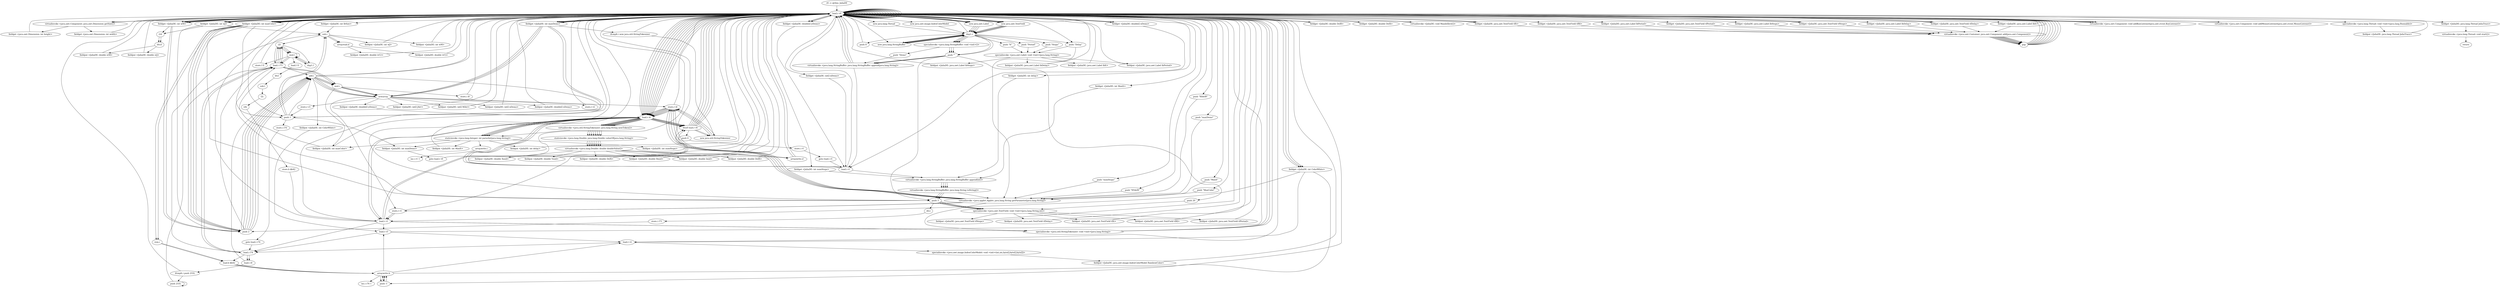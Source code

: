 digraph "" {
    "r0 := @this: JuliaDE"
    "load.r r0"
    "r0 := @this: JuliaDE"->"load.r r0";
    "load.r r0"->"load.r r0";
    "virtualinvoke <java.awt.Component: java.awt.Dimension getSize()>"
    "load.r r0"->"virtualinvoke <java.awt.Component: java.awt.Dimension getSize()>";
    "fieldget <java.awt.Dimension: int height>"
    "virtualinvoke <java.awt.Component: java.awt.Dimension getSize()>"->"fieldget <java.awt.Dimension: int height>";
    "fieldget <java.awt.Dimension: int height>"->"load.r r0";
    "fieldget <JuliaDE: int lbSize>"
    "load.r r0"->"fieldget <JuliaDE: int lbSize>";
    "sub.i"
    "fieldget <JuliaDE: int lbSize>"->"sub.i";
    "fieldput <JuliaDE: int wJ>"
    "sub.i"->"fieldput <JuliaDE: int wJ>";
    "fieldput <JuliaDE: int wJ>"->"load.r r0";
    "load.r r0"->"load.r r0";
    "load.r r0"->"virtualinvoke <java.awt.Component: java.awt.Dimension getSize()>";
    "fieldget <java.awt.Dimension: int width>"
    "virtualinvoke <java.awt.Component: java.awt.Dimension getSize()>"->"fieldget <java.awt.Dimension: int width>";
    "fieldget <java.awt.Dimension: int width>"->"load.r r0";
    "fieldget <JuliaDE: int wJ>"
    "load.r r0"->"fieldget <JuliaDE: int wJ>";
    "fieldget <JuliaDE: int wJ>"->"sub.i";
    "fieldput <JuliaDE: int wM>"
    "sub.i"->"fieldput <JuliaDE: int wM>";
    "fieldput <JuliaDE: int wM>"->"load.r r0";
    "load.r r0"->"load.r r0";
    "load.r r0"->"fieldget <JuliaDE: int wJ>";
    "fieldget <JuliaDE: int wJ>"->"load.r r0";
    "load.r r0"->"fieldget <JuliaDE: int wJ>";
    "push 2"
    "fieldget <JuliaDE: int wJ>"->"push 2";
    "add.i"
    "push 2"->"add.i";
    "mul.i"
    "add.i"->"mul.i";
    "newarray"
    "mul.i"->"newarray";
    "fieldput <JuliaDE: int[] JArr>"
    "newarray"->"fieldput <JuliaDE: int[] JArr>";
    "fieldput <JuliaDE: int[] JArr>"->"load.r r0";
    "load.r r0"->"load.r r0";
    "fieldget <JuliaDE: int wM>"
    "load.r r0"->"fieldget <JuliaDE: int wM>";
    "fieldget <JuliaDE: int wM>"->"load.r r0";
    "load.r r0"->"fieldget <JuliaDE: int wM>";
    "fieldget <JuliaDE: int wM>"->"push 2";
    "push 2"->"add.i";
    "add.i"->"mul.i";
    "mul.i"->"newarray";
    "fieldput <JuliaDE: int[] MArr>"
    "newarray"->"fieldput <JuliaDE: int[] MArr>";
    "fieldput <JuliaDE: int[] MArr>"->"load.r r0";
    "push \"MaxIt\""
    "load.r r0"->"push \"MaxIt\"";
    "virtualinvoke <java.applet.Applet: java.lang.String getParameter(java.lang.String)>"
    "push \"MaxIt\""->"virtualinvoke <java.applet.Applet: java.lang.String getParameter(java.lang.String)>";
    "store.r i0"
    "virtualinvoke <java.applet.Applet: java.lang.String getParameter(java.lang.String)>"->"store.r i0";
    "load.r i0"
    "store.r i0"->"load.r i0";
    "ifnull load.r r0"
    "load.r i0"->"ifnull load.r r0";
    "ifnull load.r r0"->"load.r r0";
    "load.r r0"->"load.r i0";
    "staticinvoke <java.lang.Integer: int parseInt(java.lang.String)>"
    "load.r i0"->"staticinvoke <java.lang.Integer: int parseInt(java.lang.String)>";
    "fieldput <JuliaDE: int MaxIt>"
    "staticinvoke <java.lang.Integer: int parseInt(java.lang.String)>"->"fieldput <JuliaDE: int MaxIt>";
    "fieldput <JuliaDE: int MaxIt>"->"load.r r0";
    "push \"MaxColor\""
    "load.r r0"->"push \"MaxColor\"";
    "push \"MaxColor\""->"virtualinvoke <java.applet.Applet: java.lang.String getParameter(java.lang.String)>";
    "virtualinvoke <java.applet.Applet: java.lang.String getParameter(java.lang.String)>"->"store.r i0";
    "store.r i0"->"load.r i0";
    "load.r i0"->"ifnull load.r r0";
    "ifnull load.r r0"->"load.r r0";
    "load.r r0"->"load.r i0";
    "load.r i0"->"staticinvoke <java.lang.Integer: int parseInt(java.lang.String)>";
    "fieldput <JuliaDE: int maxColor>"
    "staticinvoke <java.lang.Integer: int parseInt(java.lang.String)>"->"fieldput <JuliaDE: int maxColor>";
    "fieldput <JuliaDE: int maxColor>"->"load.r r0";
    "push \"Delay\""
    "load.r r0"->"push \"Delay\"";
    "push \"Delay\""->"virtualinvoke <java.applet.Applet: java.lang.String getParameter(java.lang.String)>";
    "virtualinvoke <java.applet.Applet: java.lang.String getParameter(java.lang.String)>"->"store.r i0";
    "store.r i0"->"load.r i0";
    "load.r i0"->"ifnull load.r r0";
    "ifnull load.r r0"->"load.r r0";
    "load.r r0"->"load.r i0";
    "load.r i0"->"staticinvoke <java.lang.Integer: int parseInt(java.lang.String)>";
    "fieldput <JuliaDE: int delay>"
    "staticinvoke <java.lang.Integer: int parseInt(java.lang.String)>"->"fieldput <JuliaDE: int delay>";
    "fieldput <JuliaDE: int delay>"->"load.r r0";
    "push \"numSteps\""
    "load.r r0"->"push \"numSteps\"";
    "push \"numSteps\""->"virtualinvoke <java.applet.Applet: java.lang.String getParameter(java.lang.String)>";
    "virtualinvoke <java.applet.Applet: java.lang.String getParameter(java.lang.String)>"->"store.r i0";
    "store.r i0"->"load.r i0";
    "load.r i0"->"ifnull load.r r0";
    "ifnull load.r r0"->"load.r r0";
    "load.r r0"->"load.r i0";
    "load.r i0"->"staticinvoke <java.lang.Integer: int parseInt(java.lang.String)>";
    "fieldput <JuliaDE: int numSteps>"
    "staticinvoke <java.lang.Integer: int parseInt(java.lang.String)>"->"fieldput <JuliaDE: int numSteps>";
    "fieldput <JuliaDE: int numSteps>"->"load.r r0";
    "push \"XYdelX\""
    "load.r r0"->"push \"XYdelX\"";
    "push \"XYdelX\""->"virtualinvoke <java.applet.Applet: java.lang.String getParameter(java.lang.String)>";
    "store.r r1"
    "virtualinvoke <java.applet.Applet: java.lang.String getParameter(java.lang.String)>"->"store.r r1";
    "load.r r1"
    "store.r r1"->"load.r r1";
    "load.r r1"->"ifnull load.r r0";
    "new java.util.StringTokenizer"
    "ifnull load.r r0"->"new java.util.StringTokenizer";
    "new java.util.StringTokenizer"->"store.r i0";
    "store.r i0"->"load.r i0";
    "load.r i0"->"load.r r1";
    "specialinvoke <java.util.StringTokenizer: void <init>(java.lang.String)>"
    "load.r r1"->"specialinvoke <java.util.StringTokenizer: void <init>(java.lang.String)>";
    "specialinvoke <java.util.StringTokenizer: void <init>(java.lang.String)>"->"load.r r0";
    "load.r r0"->"load.r i0";
    "virtualinvoke <java.util.StringTokenizer: java.lang.String nextToken()>"
    "load.r i0"->"virtualinvoke <java.util.StringTokenizer: java.lang.String nextToken()>";
    "staticinvoke <java.lang.Double: java.lang.Double valueOf(java.lang.String)>"
    "virtualinvoke <java.util.StringTokenizer: java.lang.String nextToken()>"->"staticinvoke <java.lang.Double: java.lang.Double valueOf(java.lang.String)>";
    "virtualinvoke <java.lang.Double: double doubleValue()>"
    "staticinvoke <java.lang.Double: java.lang.Double valueOf(java.lang.String)>"->"virtualinvoke <java.lang.Double: double doubleValue()>";
    "fieldput <JuliaDE: double Xmid>"
    "virtualinvoke <java.lang.Double: double doubleValue()>"->"fieldput <JuliaDE: double Xmid>";
    "fieldput <JuliaDE: double Xmid>"->"load.r r0";
    "load.r r0"->"load.r i0";
    "load.r i0"->"virtualinvoke <java.util.StringTokenizer: java.lang.String nextToken()>";
    "virtualinvoke <java.util.StringTokenizer: java.lang.String nextToken()>"->"staticinvoke <java.lang.Double: java.lang.Double valueOf(java.lang.String)>";
    "staticinvoke <java.lang.Double: java.lang.Double valueOf(java.lang.String)>"->"virtualinvoke <java.lang.Double: double doubleValue()>";
    "fieldput <JuliaDE: double Ymid>"
    "virtualinvoke <java.lang.Double: double doubleValue()>"->"fieldput <JuliaDE: double Ymid>";
    "fieldput <JuliaDE: double Ymid>"->"load.r r0";
    "load.r r0"->"load.r i0";
    "load.r i0"->"virtualinvoke <java.util.StringTokenizer: java.lang.String nextToken()>";
    "virtualinvoke <java.util.StringTokenizer: java.lang.String nextToken()>"->"staticinvoke <java.lang.Double: java.lang.Double valueOf(java.lang.String)>";
    "staticinvoke <java.lang.Double: java.lang.Double valueOf(java.lang.String)>"->"virtualinvoke <java.lang.Double: double doubleValue()>";
    "fieldput <JuliaDE: double DelX>"
    "virtualinvoke <java.lang.Double: double doubleValue()>"->"fieldput <JuliaDE: double DelX>";
    "fieldput <JuliaDE: double DelX>"->"load.r r0";
    "push \"RIdelR\""
    "load.r r0"->"push \"RIdelR\"";
    "push \"RIdelR\""->"virtualinvoke <java.applet.Applet: java.lang.String getParameter(java.lang.String)>";
    "virtualinvoke <java.applet.Applet: java.lang.String getParameter(java.lang.String)>"->"store.r r1";
    "store.r r1"->"load.r r1";
    "load.r r1"->"ifnull load.r r0";
    "ifnull load.r r0"->"new java.util.StringTokenizer";
    "new java.util.StringTokenizer"->"store.r i0";
    "store.r i0"->"load.r i0";
    "load.r i0"->"load.r r1";
    "load.r r1"->"specialinvoke <java.util.StringTokenizer: void <init>(java.lang.String)>";
    "specialinvoke <java.util.StringTokenizer: void <init>(java.lang.String)>"->"load.r r0";
    "load.r r0"->"load.r i0";
    "load.r i0"->"virtualinvoke <java.util.StringTokenizer: java.lang.String nextToken()>";
    "virtualinvoke <java.util.StringTokenizer: java.lang.String nextToken()>"->"staticinvoke <java.lang.Double: java.lang.Double valueOf(java.lang.String)>";
    "staticinvoke <java.lang.Double: java.lang.Double valueOf(java.lang.String)>"->"virtualinvoke <java.lang.Double: double doubleValue()>";
    "fieldput <JuliaDE: double Rmid>"
    "virtualinvoke <java.lang.Double: double doubleValue()>"->"fieldput <JuliaDE: double Rmid>";
    "fieldput <JuliaDE: double Rmid>"->"load.r r0";
    "load.r r0"->"load.r i0";
    "load.r i0"->"virtualinvoke <java.util.StringTokenizer: java.lang.String nextToken()>";
    "virtualinvoke <java.util.StringTokenizer: java.lang.String nextToken()>"->"staticinvoke <java.lang.Double: java.lang.Double valueOf(java.lang.String)>";
    "staticinvoke <java.lang.Double: java.lang.Double valueOf(java.lang.String)>"->"virtualinvoke <java.lang.Double: double doubleValue()>";
    "fieldput <JuliaDE: double Imid>"
    "virtualinvoke <java.lang.Double: double doubleValue()>"->"fieldput <JuliaDE: double Imid>";
    "fieldput <JuliaDE: double Imid>"->"load.r r0";
    "load.r r0"->"load.r i0";
    "load.r i0"->"virtualinvoke <java.util.StringTokenizer: java.lang.String nextToken()>";
    "virtualinvoke <java.util.StringTokenizer: java.lang.String nextToken()>"->"staticinvoke <java.lang.Double: java.lang.Double valueOf(java.lang.String)>";
    "staticinvoke <java.lang.Double: java.lang.Double valueOf(java.lang.String)>"->"virtualinvoke <java.lang.Double: double doubleValue()>";
    "fieldput <JuliaDE: double DelR>"
    "virtualinvoke <java.lang.Double: double doubleValue()>"->"fieldput <JuliaDE: double DelR>";
    "fieldput <JuliaDE: double DelR>"->"load.r r0";
    "push \"maxDemo\""
    "load.r r0"->"push \"maxDemo\"";
    "push \"maxDemo\""->"virtualinvoke <java.applet.Applet: java.lang.String getParameter(java.lang.String)>";
    "virtualinvoke <java.applet.Applet: java.lang.String getParameter(java.lang.String)>"->"store.r i0";
    "store.r i0"->"load.r i0";
    "load.r i0"->"ifnull load.r r0";
    "ifnull load.r r0"->"load.r r0";
    "load.r r0"->"load.r i0";
    "load.r i0"->"staticinvoke <java.lang.Integer: int parseInt(java.lang.String)>";
    "fieldput <JuliaDE: int maxDemo>"
    "staticinvoke <java.lang.Integer: int parseInt(java.lang.String)>"->"fieldput <JuliaDE: int maxDemo>";
    "goto load.r r0"
    "fieldput <JuliaDE: int maxDemo>"->"goto load.r r0";
    "goto load.r r0"->"load.r r0";
    "load.r r0"->"load.r r0";
    "fieldget <JuliaDE: int maxDemo>"
    "load.r r0"->"fieldget <JuliaDE: int maxDemo>";
    "fieldget <JuliaDE: int maxDemo>"->"newarray";
    "fieldput <JuliaDE: int[] nDemo>"
    "newarray"->"fieldput <JuliaDE: int[] nDemo>";
    "fieldput <JuliaDE: int[] nDemo>"->"load.r r0";
    "load.r r0"->"load.r r0";
    "load.r r0"->"fieldget <JuliaDE: int maxDemo>";
    "fieldget <JuliaDE: int maxDemo>"->"newarray";
    "fieldput <JuliaDE: double[] xDemo>"
    "newarray"->"fieldput <JuliaDE: double[] xDemo>";
    "fieldput <JuliaDE: double[] xDemo>"->"load.r r0";
    "load.r r0"->"load.r r0";
    "load.r r0"->"fieldget <JuliaDE: int maxDemo>";
    "fieldget <JuliaDE: int maxDemo>"->"newarray";
    "fieldput <JuliaDE: double[] yDemo>"
    "newarray"->"fieldput <JuliaDE: double[] yDemo>";
    "fieldput <JuliaDE: double[] yDemo>"->"load.r i0";
    "load.r i0"->"ifnull load.r r0";
    "push 0"
    "ifnull load.r r0"->"push 0";
    "store.i r1"
    "push 0"->"store.i r1";
    "goto load.i r1"
    "store.i r1"->"goto load.i r1";
    "load.i r1"
    "goto load.i r1"->"load.i r1";
    "load.i r1"->"load.r r0";
    "load.r r0"->"fieldget <JuliaDE: int maxDemo>";
    "ifcmplt.i new java.util.StringTokenizer"
    "fieldget <JuliaDE: int maxDemo>"->"ifcmplt.i new java.util.StringTokenizer";
    "ifcmplt.i new java.util.StringTokenizer"->"load.r r0";
    "load.r r0"->"load.r r0";
    "fieldget <JuliaDE: double[] xDemo>"
    "load.r r0"->"fieldget <JuliaDE: double[] xDemo>";
    "fieldget <JuliaDE: double[] xDemo>"->"load.r r0";
    "load.r r0"->"fieldget <JuliaDE: int maxDemo>";
    "push 1"
    "fieldget <JuliaDE: int maxDemo>"->"push 1";
    "push 1"->"sub.i";
    "arrayread.d"
    "sub.i"->"arrayread.d";
    "fieldput <JuliaDE: double trCr>"
    "arrayread.d"->"fieldput <JuliaDE: double trCr>";
    "fieldput <JuliaDE: double trCr>"->"load.r r0";
    "load.r r0"->"load.r r0";
    "fieldget <JuliaDE: double[] yDemo>"
    "load.r r0"->"fieldget <JuliaDE: double[] yDemo>";
    "fieldget <JuliaDE: double[] yDemo>"->"load.r r0";
    "load.r r0"->"fieldget <JuliaDE: int maxDemo>";
    "fieldget <JuliaDE: int maxDemo>"->"push 1";
    "push 1"->"sub.i";
    "sub.i"->"arrayread.d";
    "fieldput <JuliaDE: double trCi>"
    "arrayread.d"->"fieldput <JuliaDE: double trCi>";
    "fieldput <JuliaDE: double trCi>"->"load.r r0";
    "fieldget <JuliaDE: int maxColor>"
    "load.r r0"->"fieldget <JuliaDE: int maxColor>";
    "push 3"
    "fieldget <JuliaDE: int maxColor>"->"push 3";
    "div.i"
    "push 3"->"div.i";
    "store.i i73"
    "div.i"->"store.i i73";
    "store.i i73"->"push 2";
    "load.i i73"
    "push 2"->"load.i i73";
    "load.i i73"->"mul.i";
    "store.i i0"
    "mul.i"->"store.i i0";
    "store.i i0"->"load.r r0";
    "load.r r0"->"push 3";
    "push 3"->"load.i i73";
    "load.i i73"->"mul.i";
    "mul.i"->"fieldput <JuliaDE: int maxColor>";
    "fieldput <JuliaDE: int maxColor>"->"load.i i73";
    "i2l"
    "load.i i73"->"i2l";
    "i2l"->"load.i i73";
    "load.i i73"->"i2l";
    "mul.l"
    "i2l"->"mul.l";
    "mul.l"->"load.i i73";
    "load.i i73"->"i2l";
    "i2l"->"mul.l";
    "mul.l"->"load.i i73";
    "load.i i73"->"i2l";
    "i2l"->"mul.l";
    "store.l l1"
    "mul.l"->"store.l l1";
    "store.l l1"->"load.r r0";
    "load.r r0"->"fieldget <JuliaDE: int maxColor>";
    "fieldget <JuliaDE: int maxColor>"->"push 2";
    "push 2"->"add.i";
    "add.i"->"newarray";
    "newarray"->"store.r r1";
    "store.r r1"->"load.r r0";
    "load.r r0"->"fieldget <JuliaDE: int maxColor>";
    "fieldget <JuliaDE: int maxColor>"->"push 2";
    "push 2"->"add.i";
    "add.i"->"newarray";
    "store.r r2"
    "newarray"->"store.r r2";
    "store.r r2"->"load.r r0";
    "load.r r0"->"fieldget <JuliaDE: int maxColor>";
    "fieldget <JuliaDE: int maxColor>"->"push 2";
    "push 2"->"add.i";
    "add.i"->"newarray";
    "store.r r3"
    "newarray"->"store.r r3";
    "store.r r3"->"push 1";
    "store.i i74"
    "push 1"->"store.i i74";
    "goto load.i i74"
    "store.i i74"->"goto load.i i74";
    "load.i i74"
    "goto load.i i74"->"load.i i74";
    "load.i i0"
    "load.i i74"->"load.i i0";
    "ifcmplt.i push 255L"
    "load.i i0"->"ifcmplt.i push 255L";
    "ifcmplt.i push 255L"->"load.r r0";
    "load.r r0"->"load.r r0";
    "load.r r0"->"fieldget <JuliaDE: int maxColor>";
    "fieldget <JuliaDE: int maxColor>"->"push 1";
    "push 1"->"add.i";
    "fieldput <JuliaDE: int ColorWhite>"
    "add.i"->"fieldput <JuliaDE: int ColorWhite>";
    "load.r r3"
    "fieldput <JuliaDE: int ColorWhite>"->"load.r r3";
    "load.r r3"->"load.r r0";
    "fieldget <JuliaDE: int ColorWhite>"
    "load.r r0"->"fieldget <JuliaDE: int ColorWhite>";
    "load.r r2"
    "fieldget <JuliaDE: int ColorWhite>"->"load.r r2";
    "load.r r2"->"load.r r0";
    "load.r r0"->"fieldget <JuliaDE: int ColorWhite>";
    "fieldget <JuliaDE: int ColorWhite>"->"load.r r1";
    "load.r r1"->"load.r r0";
    "load.r r0"->"fieldget <JuliaDE: int ColorWhite>";
    "push -1"
    "fieldget <JuliaDE: int ColorWhite>"->"push -1";
    "arraywrite.b"
    "push -1"->"arraywrite.b";
    "arraywrite.b"->"push -1";
    "push -1"->"arraywrite.b";
    "arraywrite.b"->"push -1";
    "push -1"->"arraywrite.b";
    "arraywrite.b"->"load.r r0";
    "new java.awt.image.IndexColorModel"
    "load.r r0"->"new java.awt.image.IndexColorModel";
    "dup1.r"
    "new java.awt.image.IndexColorModel"->"dup1.r";
    "push 8"
    "dup1.r"->"push 8";
    "push 8"->"load.r r0";
    "load.r r0"->"fieldget <JuliaDE: int maxColor>";
    "fieldget <JuliaDE: int maxColor>"->"push 2";
    "push 2"->"add.i";
    "add.i"->"load.r r1";
    "load.r r1"->"load.r r3";
    "load.r r3"->"load.r r2";
    "specialinvoke <java.awt.image.IndexColorModel: void <init>(int,int,byte[],byte[],byte[])>"
    "load.r r2"->"specialinvoke <java.awt.image.IndexColorModel: void <init>(int,int,byte[],byte[],byte[])>";
    "fieldput <JuliaDE: java.awt.image.IndexColorModel RainbowColor>"
    "specialinvoke <java.awt.image.IndexColorModel: void <init>(int,int,byte[],byte[],byte[])>"->"fieldput <JuliaDE: java.awt.image.IndexColorModel RainbowColor>";
    "fieldput <JuliaDE: java.awt.image.IndexColorModel RainbowColor>"->"load.r r0";
    "load.r r0"->"load.r r0";
    "fieldget <JuliaDE: double DelR>"
    "load.r r0"->"fieldget <JuliaDE: double DelR>";
    "fieldget <JuliaDE: double DelR>"->"load.r r0";
    "load.r r0"->"fieldget <JuliaDE: int wM>";
    "i2d"
    "fieldget <JuliaDE: int wM>"->"i2d";
    "div.d"
    "i2d"->"div.d";
    "fieldput <JuliaDE: double stM>"
    "div.d"->"fieldput <JuliaDE: double stM>";
    "fieldput <JuliaDE: double stM>"->"load.r r0";
    "load.r r0"->"load.r r0";
    "fieldget <JuliaDE: double DelX>"
    "load.r r0"->"fieldget <JuliaDE: double DelX>";
    "fieldget <JuliaDE: double DelX>"->"load.r r0";
    "load.r r0"->"fieldget <JuliaDE: int wJ>";
    "fieldget <JuliaDE: int wJ>"->"i2d";
    "i2d"->"div.d";
    "fieldput <JuliaDE: double stJ>"
    "div.d"->"fieldput <JuliaDE: double stJ>";
    "fieldput <JuliaDE: double stJ>"->"load.r r0";
    "load.r r0"->"fieldget <JuliaDE: int wM>";
    "fieldget <JuliaDE: int wM>"->"load.r r0";
    "load.r r0"->"fieldget <JuliaDE: int wM>";
    "fieldget <JuliaDE: int wM>"->"push 2";
    "push 2"->"add.i";
    "add.i"->"mul.i";
    "mul.i"->"newarray";
    "newarray"->"store.r i0";
    "store.r i0"->"load.r r0";
    "virtualinvoke <JuliaDE: void Mandelbrot()>"
    "load.r r0"->"virtualinvoke <JuliaDE: void Mandelbrot()>";
    "virtualinvoke <JuliaDE: void Mandelbrot()>"->"load.r r0";
    "new java.awt.Label"
    "load.r r0"->"new java.awt.Label";
    "new java.awt.Label"->"dup1.r";
    "push \"Steps\""
    "dup1.r"->"push \"Steps\"";
    "specialinvoke <java.awt.Label: void <init>(java.lang.String)>"
    "push \"Steps\""->"specialinvoke <java.awt.Label: void <init>(java.lang.String)>";
    "fieldput <JuliaDE: java.awt.Label lbSteps>"
    "specialinvoke <java.awt.Label: void <init>(java.lang.String)>"->"fieldput <JuliaDE: java.awt.Label lbSteps>";
    "fieldput <JuliaDE: java.awt.Label lbSteps>"->"load.r r0";
    "load.r r0"->"load.r r0";
    "fieldget <JuliaDE: java.awt.Label lbSteps>"
    "load.r r0"->"fieldget <JuliaDE: java.awt.Label lbSteps>";
    "virtualinvoke <java.awt.Container: java.awt.Component add(java.awt.Component)>"
    "fieldget <JuliaDE: java.awt.Label lbSteps>"->"virtualinvoke <java.awt.Container: java.awt.Component add(java.awt.Component)>";
    "pop"
    "virtualinvoke <java.awt.Container: java.awt.Component add(java.awt.Component)>"->"pop";
    "pop"->"load.r r0";
    "new java.awt.TextField"
    "load.r r0"->"new java.awt.TextField";
    "new java.awt.TextField"->"dup1.r";
    "new java.lang.StringBuffer"
    "dup1.r"->"new java.lang.StringBuffer";
    "new java.lang.StringBuffer"->"dup1.r";
    "specialinvoke <java.lang.StringBuffer: void <init>()>"
    "dup1.r"->"specialinvoke <java.lang.StringBuffer: void <init>()>";
    "push \"\""
    "specialinvoke <java.lang.StringBuffer: void <init>()>"->"push \"\"";
    "virtualinvoke <java.lang.StringBuffer: java.lang.StringBuffer append(java.lang.String)>"
    "push \"\""->"virtualinvoke <java.lang.StringBuffer: java.lang.StringBuffer append(java.lang.String)>";
    "virtualinvoke <java.lang.StringBuffer: java.lang.StringBuffer append(java.lang.String)>"->"load.r r0";
    "fieldget <JuliaDE: int numSteps>"
    "load.r r0"->"fieldget <JuliaDE: int numSteps>";
    "virtualinvoke <java.lang.StringBuffer: java.lang.StringBuffer append(int)>"
    "fieldget <JuliaDE: int numSteps>"->"virtualinvoke <java.lang.StringBuffer: java.lang.StringBuffer append(int)>";
    "virtualinvoke <java.lang.StringBuffer: java.lang.String toString()>"
    "virtualinvoke <java.lang.StringBuffer: java.lang.StringBuffer append(int)>"->"virtualinvoke <java.lang.StringBuffer: java.lang.String toString()>";
    "virtualinvoke <java.lang.StringBuffer: java.lang.String toString()>"->"push 3";
    "specialinvoke <java.awt.TextField: void <init>(java.lang.String,int)>"
    "push 3"->"specialinvoke <java.awt.TextField: void <init>(java.lang.String,int)>";
    "fieldput <JuliaDE: java.awt.TextField tfSteps>"
    "specialinvoke <java.awt.TextField: void <init>(java.lang.String,int)>"->"fieldput <JuliaDE: java.awt.TextField tfSteps>";
    "fieldput <JuliaDE: java.awt.TextField tfSteps>"->"load.r r0";
    "load.r r0"->"load.r r0";
    "fieldget <JuliaDE: java.awt.TextField tfSteps>"
    "load.r r0"->"fieldget <JuliaDE: java.awt.TextField tfSteps>";
    "fieldget <JuliaDE: java.awt.TextField tfSteps>"->"virtualinvoke <java.awt.Container: java.awt.Component add(java.awt.Component)>";
    "virtualinvoke <java.awt.Container: java.awt.Component add(java.awt.Component)>"->"pop";
    "pop"->"load.r r0";
    "load.r r0"->"new java.awt.Label";
    "new java.awt.Label"->"dup1.r";
    "dup1.r"->"push \"Delay\"";
    "push \"Delay\""->"specialinvoke <java.awt.Label: void <init>(java.lang.String)>";
    "fieldput <JuliaDE: java.awt.Label lbDelay>"
    "specialinvoke <java.awt.Label: void <init>(java.lang.String)>"->"fieldput <JuliaDE: java.awt.Label lbDelay>";
    "fieldput <JuliaDE: java.awt.Label lbDelay>"->"load.r r0";
    "load.r r0"->"load.r r0";
    "fieldget <JuliaDE: java.awt.Label lbDelay>"
    "load.r r0"->"fieldget <JuliaDE: java.awt.Label lbDelay>";
    "fieldget <JuliaDE: java.awt.Label lbDelay>"->"virtualinvoke <java.awt.Container: java.awt.Component add(java.awt.Component)>";
    "virtualinvoke <java.awt.Container: java.awt.Component add(java.awt.Component)>"->"pop";
    "pop"->"load.r r0";
    "load.r r0"->"new java.awt.TextField";
    "new java.awt.TextField"->"dup1.r";
    "dup1.r"->"new java.lang.StringBuffer";
    "new java.lang.StringBuffer"->"dup1.r";
    "dup1.r"->"specialinvoke <java.lang.StringBuffer: void <init>()>";
    "specialinvoke <java.lang.StringBuffer: void <init>()>"->"push \"\"";
    "push \"\""->"virtualinvoke <java.lang.StringBuffer: java.lang.StringBuffer append(java.lang.String)>";
    "virtualinvoke <java.lang.StringBuffer: java.lang.StringBuffer append(java.lang.String)>"->"load.r r0";
    "fieldget <JuliaDE: int delay>"
    "load.r r0"->"fieldget <JuliaDE: int delay>";
    "fieldget <JuliaDE: int delay>"->"virtualinvoke <java.lang.StringBuffer: java.lang.StringBuffer append(int)>";
    "virtualinvoke <java.lang.StringBuffer: java.lang.StringBuffer append(int)>"->"virtualinvoke <java.lang.StringBuffer: java.lang.String toString()>";
    "virtualinvoke <java.lang.StringBuffer: java.lang.String toString()>"->"push 3";
    "push 3"->"specialinvoke <java.awt.TextField: void <init>(java.lang.String,int)>";
    "fieldput <JuliaDE: java.awt.TextField tfDelay>"
    "specialinvoke <java.awt.TextField: void <init>(java.lang.String,int)>"->"fieldput <JuliaDE: java.awt.TextField tfDelay>";
    "fieldput <JuliaDE: java.awt.TextField tfDelay>"->"load.r r0";
    "load.r r0"->"load.r r0";
    "fieldget <JuliaDE: java.awt.TextField tfDelay>"
    "load.r r0"->"fieldget <JuliaDE: java.awt.TextField tfDelay>";
    "fieldget <JuliaDE: java.awt.TextField tfDelay>"->"virtualinvoke <java.awt.Container: java.awt.Component add(java.awt.Component)>";
    "virtualinvoke <java.awt.Container: java.awt.Component add(java.awt.Component)>"->"pop";
    "pop"->"load.r r0";
    "load.r r0"->"new java.awt.Label";
    "new java.awt.Label"->"dup1.r";
    "push \"It\""
    "dup1.r"->"push \"It\"";
    "push \"It\""->"specialinvoke <java.awt.Label: void <init>(java.lang.String)>";
    "fieldput <JuliaDE: java.awt.Label lbIt>"
    "specialinvoke <java.awt.Label: void <init>(java.lang.String)>"->"fieldput <JuliaDE: java.awt.Label lbIt>";
    "fieldput <JuliaDE: java.awt.Label lbIt>"->"load.r r0";
    "load.r r0"->"load.r r0";
    "fieldget <JuliaDE: java.awt.Label lbIt>"
    "load.r r0"->"fieldget <JuliaDE: java.awt.Label lbIt>";
    "fieldget <JuliaDE: java.awt.Label lbIt>"->"virtualinvoke <java.awt.Container: java.awt.Component add(java.awt.Component)>";
    "virtualinvoke <java.awt.Container: java.awt.Component add(java.awt.Component)>"->"pop";
    "pop"->"load.r r0";
    "load.r r0"->"new java.awt.TextField";
    "new java.awt.TextField"->"dup1.r";
    "dup1.r"->"new java.lang.StringBuffer";
    "new java.lang.StringBuffer"->"dup1.r";
    "dup1.r"->"specialinvoke <java.lang.StringBuffer: void <init>()>";
    "specialinvoke <java.lang.StringBuffer: void <init>()>"->"push \"\"";
    "push \"\""->"virtualinvoke <java.lang.StringBuffer: java.lang.StringBuffer append(java.lang.String)>";
    "virtualinvoke <java.lang.StringBuffer: java.lang.StringBuffer append(java.lang.String)>"->"load.r r0";
    "fieldget <JuliaDE: int MaxIt>"
    "load.r r0"->"fieldget <JuliaDE: int MaxIt>";
    "fieldget <JuliaDE: int MaxIt>"->"virtualinvoke <java.lang.StringBuffer: java.lang.StringBuffer append(int)>";
    "virtualinvoke <java.lang.StringBuffer: java.lang.StringBuffer append(int)>"->"virtualinvoke <java.lang.StringBuffer: java.lang.String toString()>";
    "virtualinvoke <java.lang.StringBuffer: java.lang.String toString()>"->"push 3";
    "push 3"->"specialinvoke <java.awt.TextField: void <init>(java.lang.String,int)>";
    "fieldput <JuliaDE: java.awt.TextField tfIt>"
    "specialinvoke <java.awt.TextField: void <init>(java.lang.String,int)>"->"fieldput <JuliaDE: java.awt.TextField tfIt>";
    "fieldput <JuliaDE: java.awt.TextField tfIt>"->"load.r r0";
    "load.r r0"->"load.r r0";
    "fieldget <JuliaDE: java.awt.TextField tfIt>"
    "load.r r0"->"fieldget <JuliaDE: java.awt.TextField tfIt>";
    "fieldget <JuliaDE: java.awt.TextField tfIt>"->"virtualinvoke <java.awt.Container: java.awt.Component add(java.awt.Component)>";
    "virtualinvoke <java.awt.Container: java.awt.Component add(java.awt.Component)>"->"pop";
    "pop"->"load.r r0";
    "load.r r0"->"new java.awt.TextField";
    "new java.awt.TextField"->"dup1.r";
    "dup1.r"->"push \"\"";
    "push 20"
    "push \"\""->"push 20";
    "push 20"->"specialinvoke <java.awt.TextField: void <init>(java.lang.String,int)>";
    "fieldput <JuliaDE: java.awt.TextField tfRI>"
    "specialinvoke <java.awt.TextField: void <init>(java.lang.String,int)>"->"fieldput <JuliaDE: java.awt.TextField tfRI>";
    "fieldput <JuliaDE: java.awt.TextField tfRI>"->"load.r r0";
    "load.r r0"->"load.r r0";
    "fieldget <JuliaDE: java.awt.TextField tfRI>"
    "load.r r0"->"fieldget <JuliaDE: java.awt.TextField tfRI>";
    "fieldget <JuliaDE: java.awt.TextField tfRI>"->"virtualinvoke <java.awt.Container: java.awt.Component add(java.awt.Component)>";
    "virtualinvoke <java.awt.Container: java.awt.Component add(java.awt.Component)>"->"pop";
    "pop"->"load.r r0";
    "load.r r0"->"new java.awt.Label";
    "new java.awt.Label"->"dup1.r";
    "push \"Period\""
    "dup1.r"->"push \"Period\"";
    "push \"Period\""->"specialinvoke <java.awt.Label: void <init>(java.lang.String)>";
    "fieldput <JuliaDE: java.awt.Label lbPeriod>"
    "specialinvoke <java.awt.Label: void <init>(java.lang.String)>"->"fieldput <JuliaDE: java.awt.Label lbPeriod>";
    "fieldput <JuliaDE: java.awt.Label lbPeriod>"->"load.r r0";
    "load.r r0"->"load.r r0";
    "fieldget <JuliaDE: java.awt.Label lbPeriod>"
    "load.r r0"->"fieldget <JuliaDE: java.awt.Label lbPeriod>";
    "fieldget <JuliaDE: java.awt.Label lbPeriod>"->"virtualinvoke <java.awt.Container: java.awt.Component add(java.awt.Component)>";
    "virtualinvoke <java.awt.Container: java.awt.Component add(java.awt.Component)>"->"pop";
    "pop"->"load.r r0";
    "load.r r0"->"new java.awt.TextField";
    "new java.awt.TextField"->"dup1.r";
    "dup1.r"->"push \"\"";
    "push \"\""->"push 3";
    "push 3"->"specialinvoke <java.awt.TextField: void <init>(java.lang.String,int)>";
    "fieldput <JuliaDE: java.awt.TextField tfPeriod>"
    "specialinvoke <java.awt.TextField: void <init>(java.lang.String,int)>"->"fieldput <JuliaDE: java.awt.TextField tfPeriod>";
    "fieldput <JuliaDE: java.awt.TextField tfPeriod>"->"load.r r0";
    "load.r r0"->"load.r r0";
    "fieldget <JuliaDE: java.awt.TextField tfPeriod>"
    "load.r r0"->"fieldget <JuliaDE: java.awt.TextField tfPeriod>";
    "fieldget <JuliaDE: java.awt.TextField tfPeriod>"->"virtualinvoke <java.awt.Container: java.awt.Component add(java.awt.Component)>";
    "virtualinvoke <java.awt.Container: java.awt.Component add(java.awt.Component)>"->"pop";
    "pop"->"load.r r0";
    "load.r r0"->"fieldget <JuliaDE: java.awt.TextField tfSteps>";
    "fieldget <JuliaDE: java.awt.TextField tfSteps>"->"load.r r0";
    "virtualinvoke <java.awt.Component: void addKeyListener(java.awt.event.KeyListener)>"
    "load.r r0"->"virtualinvoke <java.awt.Component: void addKeyListener(java.awt.event.KeyListener)>";
    "virtualinvoke <java.awt.Component: void addKeyListener(java.awt.event.KeyListener)>"->"load.r r0";
    "load.r r0"->"fieldget <JuliaDE: java.awt.TextField tfDelay>";
    "fieldget <JuliaDE: java.awt.TextField tfDelay>"->"load.r r0";
    "load.r r0"->"virtualinvoke <java.awt.Component: void addKeyListener(java.awt.event.KeyListener)>";
    "virtualinvoke <java.awt.Component: void addKeyListener(java.awt.event.KeyListener)>"->"load.r r0";
    "load.r r0"->"fieldget <JuliaDE: java.awt.TextField tfIt>";
    "fieldget <JuliaDE: java.awt.TextField tfIt>"->"load.r r0";
    "load.r r0"->"virtualinvoke <java.awt.Component: void addKeyListener(java.awt.event.KeyListener)>";
    "virtualinvoke <java.awt.Component: void addKeyListener(java.awt.event.KeyListener)>"->"load.r r0";
    "load.r r0"->"load.r r0";
    "virtualinvoke <java.awt.Component: void addMouseListener(java.awt.event.MouseListener)>"
    "load.r r0"->"virtualinvoke <java.awt.Component: void addMouseListener(java.awt.event.MouseListener)>";
    "virtualinvoke <java.awt.Component: void addMouseListener(java.awt.event.MouseListener)>"->"load.r r0";
    "new java.lang.Thread"
    "load.r r0"->"new java.lang.Thread";
    "new java.lang.Thread"->"dup1.r";
    "dup1.r"->"load.r r0";
    "specialinvoke <java.lang.Thread: void <init>(java.lang.Runnable)>"
    "load.r r0"->"specialinvoke <java.lang.Thread: void <init>(java.lang.Runnable)>";
    "fieldput <JuliaDE: java.lang.Thread JuliaTrace>"
    "specialinvoke <java.lang.Thread: void <init>(java.lang.Runnable)>"->"fieldput <JuliaDE: java.lang.Thread JuliaTrace>";
    "fieldput <JuliaDE: java.lang.Thread JuliaTrace>"->"load.r r0";
    "fieldget <JuliaDE: java.lang.Thread JuliaTrace>"
    "load.r r0"->"fieldget <JuliaDE: java.lang.Thread JuliaTrace>";
    "virtualinvoke <java.lang.Thread: void start()>"
    "fieldget <JuliaDE: java.lang.Thread JuliaTrace>"->"virtualinvoke <java.lang.Thread: void start()>";
    "return"
    "virtualinvoke <java.lang.Thread: void start()>"->"return";
    "push 255L"
    "ifcmplt.i push 255L"->"push 255L";
    "push 255L"->"push 255L";
    "push 255L"->"load.i i73";
    "load.i i73"->"load.i i74";
    "load.i i74"->"sub.i";
    "sub.i"->"i2l";
    "dup1.l"
    "i2l"->"dup1.l";
    "dup1.l"->"mul.l";
    "mul.l"->"dup1.l";
    "dup1.l"->"mul.l";
    "mul.l"->"mul.l";
    "load.l l1"
    "mul.l"->"load.l l1";
    "div.l"
    "load.l l1"->"div.l";
    "sub.l"
    "div.l"->"sub.l";
    "l2i"
    "sub.l"->"l2i";
    "i2b"
    "l2i"->"i2b";
    "store.b $b42"
    "i2b"->"store.b $b42";
    "store.b $b42"->"load.r r1";
    "load.r r1"->"load.i i74";
    "load.i i74"->"load.i i0";
    "load.i i0"->"add.i";
    "add.i"->"load.r r0";
    "load.r r0"->"fieldget <JuliaDE: int maxColor>";
    "rem.i"
    "fieldget <JuliaDE: int maxColor>"->"rem.i";
    "load.b $b42"
    "rem.i"->"load.b $b42";
    "load.b $b42"->"arraywrite.b";
    "arraywrite.b"->"load.r r2";
    "load.r r2"->"load.i i74";
    "load.i i74"->"load.i i73";
    "load.i i73"->"add.i";
    "add.i"->"load.r r0";
    "load.r r0"->"fieldget <JuliaDE: int maxColor>";
    "fieldget <JuliaDE: int maxColor>"->"rem.i";
    "rem.i"->"load.b $b42";
    "load.b $b42"->"arraywrite.b";
    "arraywrite.b"->"load.r r3";
    "load.r r3"->"load.i i74";
    "load.i i74"->"load.b $b42";
    "load.b $b42"->"arraywrite.b";
    "inc.i i74 1"
    "arraywrite.b"->"inc.i i74 1";
    "ifcmplt.i new java.util.StringTokenizer"->"new java.util.StringTokenizer";
    "new java.util.StringTokenizer"->"store.r i0";
    "store.r i0"->"load.r i0";
    "load.r i0"->"load.r r0";
    "load.r r0"->"new java.lang.StringBuffer";
    "new java.lang.StringBuffer"->"dup1.r";
    "dup1.r"->"specialinvoke <java.lang.StringBuffer: void <init>()>";
    "push \"Demo\""
    "specialinvoke <java.lang.StringBuffer: void <init>()>"->"push \"Demo\"";
    "push \"Demo\""->"virtualinvoke <java.lang.StringBuffer: java.lang.StringBuffer append(java.lang.String)>";
    "virtualinvoke <java.lang.StringBuffer: java.lang.StringBuffer append(java.lang.String)>"->"load.i r1";
    "load.i r1"->"virtualinvoke <java.lang.StringBuffer: java.lang.StringBuffer append(int)>";
    "virtualinvoke <java.lang.StringBuffer: java.lang.StringBuffer append(int)>"->"virtualinvoke <java.lang.StringBuffer: java.lang.String toString()>";
    "virtualinvoke <java.lang.StringBuffer: java.lang.String toString()>"->"virtualinvoke <java.applet.Applet: java.lang.String getParameter(java.lang.String)>";
    "virtualinvoke <java.applet.Applet: java.lang.String getParameter(java.lang.String)>"->"specialinvoke <java.util.StringTokenizer: void <init>(java.lang.String)>";
    "specialinvoke <java.util.StringTokenizer: void <init>(java.lang.String)>"->"load.r r0";
    "load.r r0"->"fieldget <JuliaDE: double[] xDemo>";
    "fieldget <JuliaDE: double[] xDemo>"->"load.i r1";
    "load.i r1"->"load.r i0";
    "load.r i0"->"virtualinvoke <java.util.StringTokenizer: java.lang.String nextToken()>";
    "virtualinvoke <java.util.StringTokenizer: java.lang.String nextToken()>"->"staticinvoke <java.lang.Double: java.lang.Double valueOf(java.lang.String)>";
    "staticinvoke <java.lang.Double: java.lang.Double valueOf(java.lang.String)>"->"virtualinvoke <java.lang.Double: double doubleValue()>";
    "arraywrite.d"
    "virtualinvoke <java.lang.Double: double doubleValue()>"->"arraywrite.d";
    "arraywrite.d"->"load.r r0";
    "load.r r0"->"fieldget <JuliaDE: double[] yDemo>";
    "fieldget <JuliaDE: double[] yDemo>"->"load.i r1";
    "load.i r1"->"load.r i0";
    "load.r i0"->"virtualinvoke <java.util.StringTokenizer: java.lang.String nextToken()>";
    "virtualinvoke <java.util.StringTokenizer: java.lang.String nextToken()>"->"staticinvoke <java.lang.Double: java.lang.Double valueOf(java.lang.String)>";
    "staticinvoke <java.lang.Double: java.lang.Double valueOf(java.lang.String)>"->"virtualinvoke <java.lang.Double: double doubleValue()>";
    "virtualinvoke <java.lang.Double: double doubleValue()>"->"arraywrite.d";
    "arraywrite.d"->"load.r r0";
    "fieldget <JuliaDE: int[] nDemo>"
    "load.r r0"->"fieldget <JuliaDE: int[] nDemo>";
    "fieldget <JuliaDE: int[] nDemo>"->"load.i r1";
    "load.i r1"->"load.r i0";
    "load.r i0"->"virtualinvoke <java.util.StringTokenizer: java.lang.String nextToken()>";
    "virtualinvoke <java.util.StringTokenizer: java.lang.String nextToken()>"->"staticinvoke <java.lang.Integer: int parseInt(java.lang.String)>";
    "arraywrite.i"
    "staticinvoke <java.lang.Integer: int parseInt(java.lang.String)>"->"arraywrite.i";
    "inc.i r1 1"
    "arraywrite.i"->"inc.i r1 1";
    "ifnull load.r r0"->"load.r r0";
    "load.r r0"->"push 1";
    "push 1"->"fieldput <JuliaDE: int maxDemo>";
}
